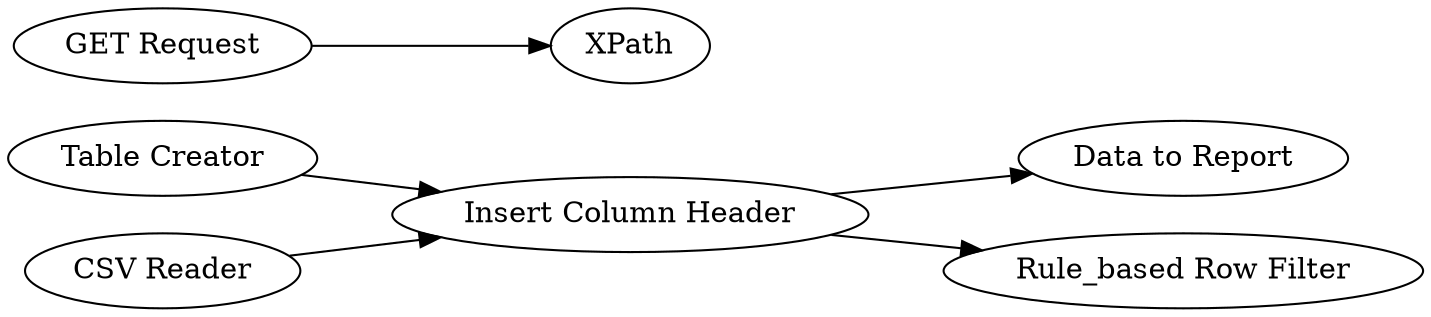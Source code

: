 digraph {
	9 -> 8
	7 -> 8
	8 -> 13
	1 -> 2
	8 -> 12
	13 [label="Data to Report"]
	1 [label="GET Request"]
	7 [label="CSV Reader"]
	9 [label="Table Creator"]
	8 [label="Insert Column Header"]
	2 [label=XPath]
	12 [label="Rule_based Row Filter"]
	rankdir=LR
}
